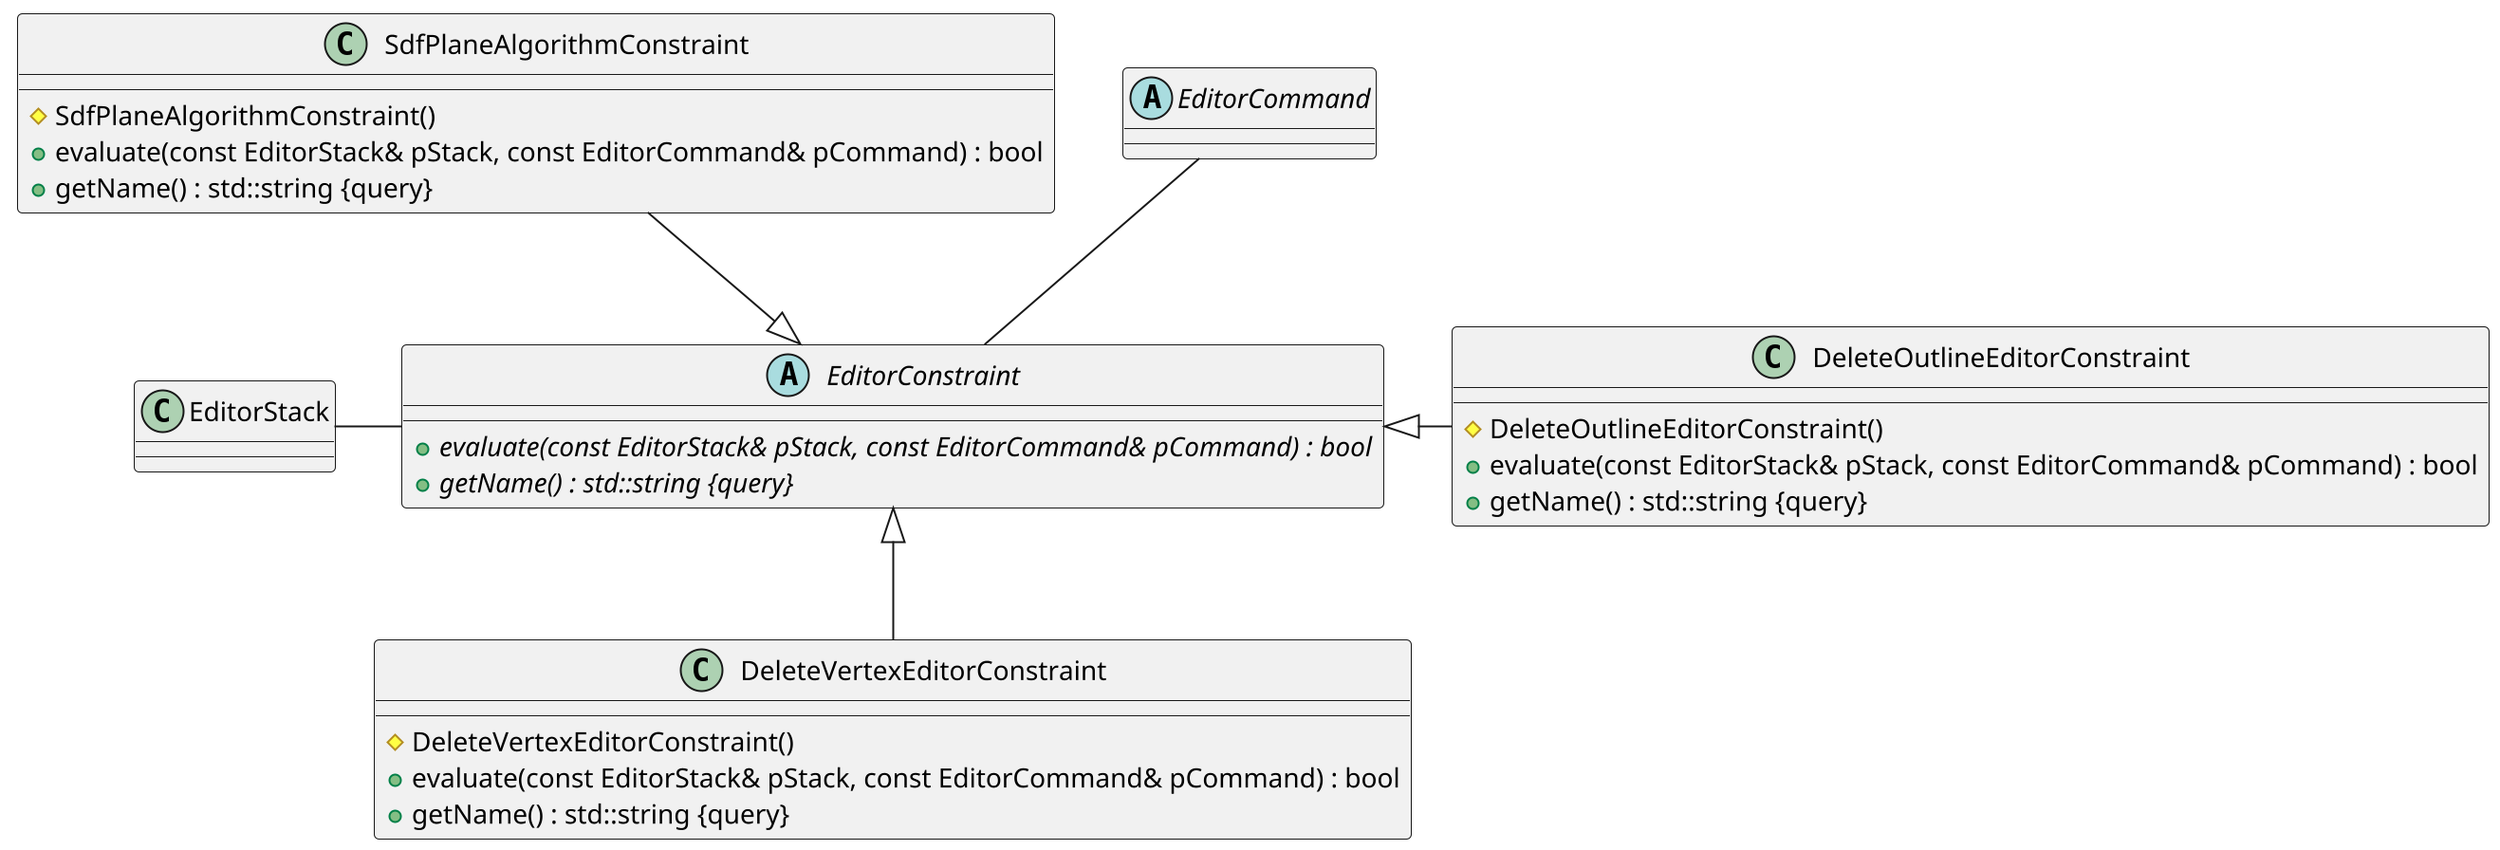 @startuml

scale 2


class DeleteOutlineEditorConstraint {
    #DeleteOutlineEditorConstraint()
    +evaluate(const EditorStack& pStack, const EditorCommand& pCommand) : bool
    +getName() : std::string {query}
}

class DeleteVertexEditorConstraint {
    #DeleteVertexEditorConstraint()
    +evaluate(const EditorStack& pStack, const EditorCommand& pCommand) : bool
    +getName() : std::string {query}
}

abstract class EditorConstraint {
    +{abstract} evaluate(const EditorStack& pStack, const EditorCommand& pCommand) : bool
    +{abstract} getName() : std::string {query}
}

class SdfPlaneAlgorithmConstraint {
    #SdfPlaneAlgorithmConstraint()
    +evaluate(const EditorStack& pStack, const EditorCommand& pCommand) : bool
    +getName() : std::string {query}
}

abstract class EditorCommand {}

class EditorStack {}


EditorConstraint <|- DeleteOutlineEditorConstraint
EditorConstraint <|-- DeleteVertexEditorConstraint
SdfPlaneAlgorithmConstraint --|> EditorConstraint

EditorCommand -- EditorConstraint
EditorStack - EditorConstraint

@enduml
